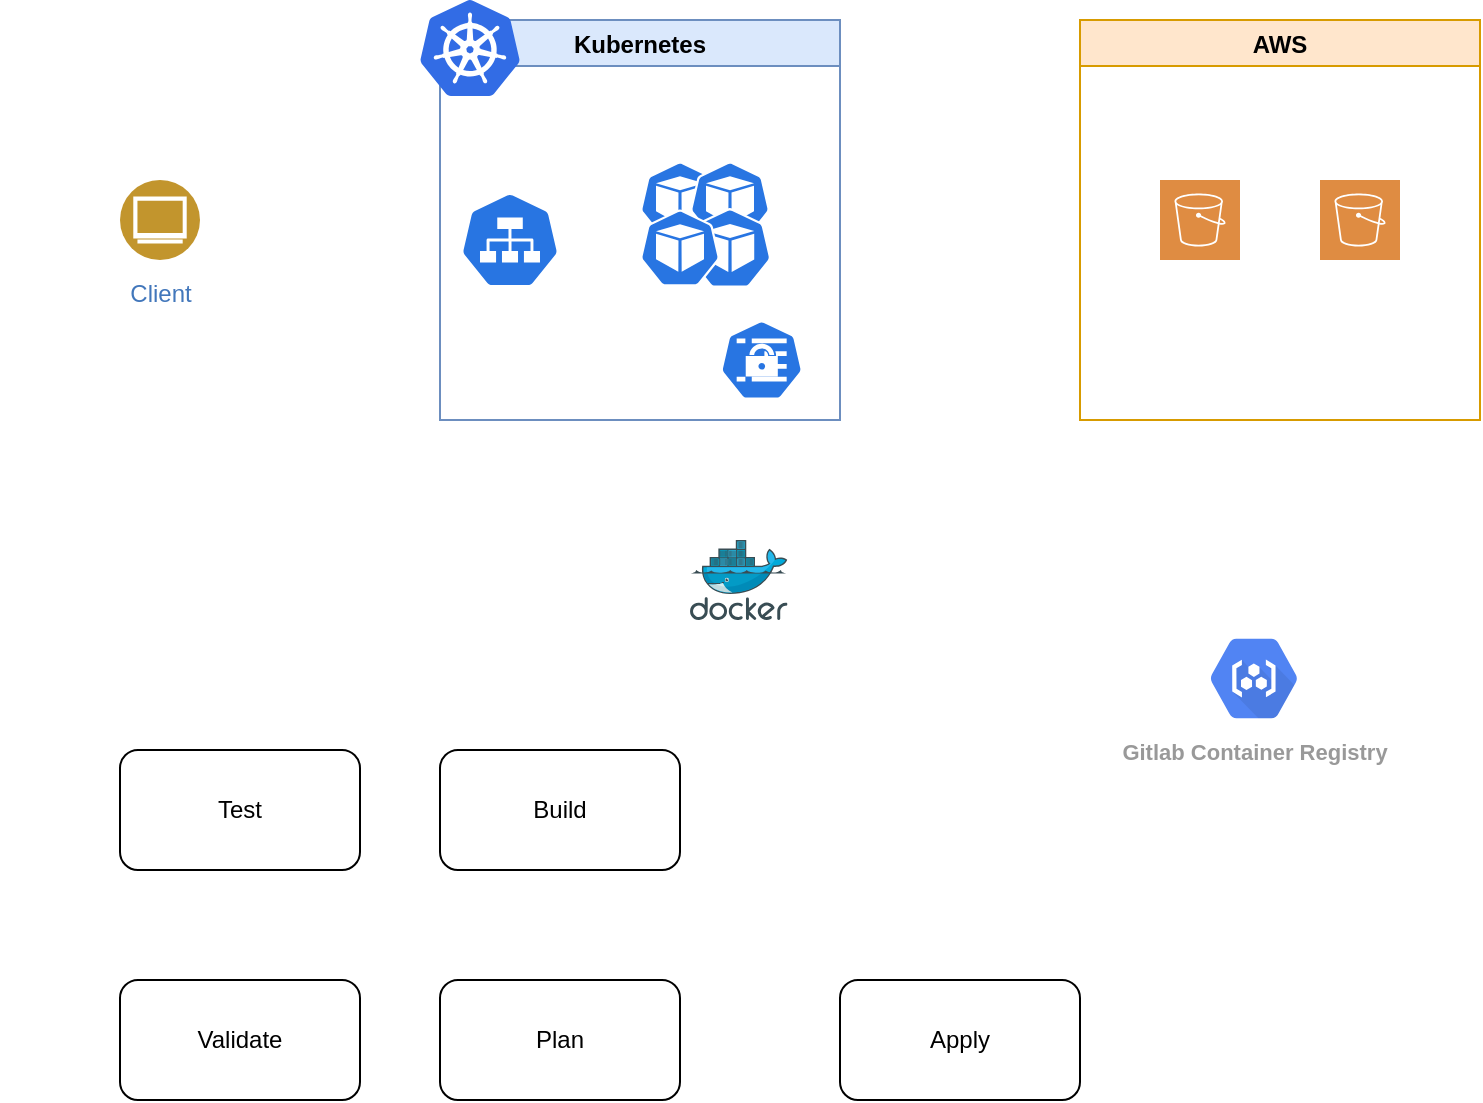 <mxfile version="17.4.5" type="gitlab"><diagram id="Um05-Uil4epsUVDhMjwu" name="Page-1"><mxGraphModel dx="1348" dy="693" grid="1" gridSize="10" guides="1" tooltips="1" connect="1" arrows="1" fold="1" page="1" pageScale="1" pageWidth="827" pageHeight="1169" math="0" shadow="0"><root><mxCell id="0"/><mxCell id="1" parent="0"/><mxCell id="DKcAij6jSDB3tuon3C6S-2" value="Client" style="aspect=fixed;perimeter=ellipsePerimeter;html=1;align=center;shadow=0;dashed=0;fontColor=#4277BB;labelBackgroundColor=#ffffff;fontSize=12;spacingTop=3;image;image=img/lib/ibm/users/browser.svg;" vertex="1" parent="1"><mxGeometry x="80" y="240" width="40" height="40" as="geometry"/></mxCell><mxCell id="DKcAij6jSDB3tuon3C6S-13" value="Kubernetes" style="swimlane;fillColor=#dae8fc;strokeColor=#6c8ebf;" vertex="1" parent="1"><mxGeometry x="240" y="160" width="200" height="200" as="geometry"/></mxCell><mxCell id="DKcAij6jSDB3tuon3C6S-9" value="" style="sketch=0;aspect=fixed;html=1;points=[];align=center;image;fontSize=12;image=img/lib/mscae/Kubernetes.svg;" vertex="1" parent="DKcAij6jSDB3tuon3C6S-13"><mxGeometry x="-10" y="-10" width="50" height="48" as="geometry"/></mxCell><mxCell id="DKcAij6jSDB3tuon3C6S-4" value="" style="sketch=0;html=1;dashed=0;whitespace=wrap;fillColor=#2875E2;strokeColor=#ffffff;points=[[0.005,0.63,0],[0.1,0.2,0],[0.9,0.2,0],[0.5,0,0],[0.995,0.63,0],[0.72,0.99,0],[0.5,1,0],[0.28,0.99,0]];shape=mxgraph.kubernetes.icon;prIcon=pod" vertex="1" parent="DKcAij6jSDB3tuon3C6S-13"><mxGeometry x="100" y="70" width="40" height="40" as="geometry"/></mxCell><mxCell id="DKcAij6jSDB3tuon3C6S-6" value="" style="sketch=0;html=1;dashed=0;whitespace=wrap;fillColor=#2875E2;strokeColor=#ffffff;points=[[0.005,0.63,0],[0.1,0.2,0],[0.9,0.2,0],[0.5,0,0],[0.995,0.63,0],[0.72,0.99,0],[0.5,1,0],[0.28,0.99,0]];shape=mxgraph.kubernetes.icon;prIcon=pod" vertex="1" parent="DKcAij6jSDB3tuon3C6S-13"><mxGeometry x="125" y="70" width="40" height="40" as="geometry"/></mxCell><mxCell id="DKcAij6jSDB3tuon3C6S-7" value="" style="sketch=0;html=1;dashed=0;whitespace=wrap;fillColor=#2875E2;strokeColor=#ffffff;points=[[0.005,0.63,0],[0.1,0.2,0],[0.9,0.2,0],[0.5,0,0],[0.995,0.63,0],[0.72,0.99,0],[0.5,1,0],[0.28,0.99,0]];shape=mxgraph.kubernetes.icon;prIcon=pod" vertex="1" parent="DKcAij6jSDB3tuon3C6S-13"><mxGeometry x="120" y="94" width="50" height="40" as="geometry"/></mxCell><mxCell id="DKcAij6jSDB3tuon3C6S-5" value="" style="sketch=0;html=1;dashed=0;whitespace=wrap;fillColor=#2875E2;strokeColor=#ffffff;points=[[0.005,0.63,0],[0.1,0.2,0],[0.9,0.2,0],[0.5,0,0],[0.995,0.63,0],[0.72,0.99,0],[0.5,1,0],[0.28,0.99,0]];shape=mxgraph.kubernetes.icon;prIcon=pod" vertex="1" parent="DKcAij6jSDB3tuon3C6S-13"><mxGeometry x="100" y="94" width="40" height="40" as="geometry"/></mxCell><mxCell id="DKcAij6jSDB3tuon3C6S-10" value="" style="sketch=0;html=1;dashed=0;whitespace=wrap;fillColor=#2875E2;strokeColor=#ffffff;points=[[0.005,0.63,0],[0.1,0.2,0],[0.9,0.2,0],[0.5,0,0],[0.995,0.63,0],[0.72,0.99,0],[0.5,1,0],[0.28,0.99,0]];shape=mxgraph.kubernetes.icon;prIcon=svc" vertex="1" parent="DKcAij6jSDB3tuon3C6S-13"><mxGeometry x="10" y="86" width="50" height="48" as="geometry"/></mxCell><mxCell id="DKcAij6jSDB3tuon3C6S-11" value="" style="sketch=0;html=1;dashed=0;whitespace=wrap;fillColor=#2875E2;strokeColor=#ffffff;points=[[0.005,0.63,0],[0.1,0.2,0],[0.9,0.2,0],[0.5,0,0],[0.995,0.63,0],[0.72,0.99,0],[0.5,1,0],[0.28,0.99,0]];shape=mxgraph.kubernetes.icon;prIcon=secret" vertex="1" parent="DKcAij6jSDB3tuon3C6S-13"><mxGeometry x="140" y="150" width="41.67" height="40" as="geometry"/></mxCell><mxCell id="DKcAij6jSDB3tuon3C6S-14" value="AWS" style="swimlane;fillColor=#ffe6cc;strokeColor=#d79b00;" vertex="1" parent="1"><mxGeometry x="560" y="160" width="200" height="200" as="geometry"/></mxCell><mxCell id="DKcAij6jSDB3tuon3C6S-1" value="" style="sketch=0;pointerEvents=1;shadow=0;dashed=0;html=1;strokeColor=none;fillColor=#DF8C42;labelPosition=center;verticalLabelPosition=bottom;verticalAlign=top;align=center;outlineConnect=0;shape=mxgraph.veeam2.aws_s3;" vertex="1" parent="DKcAij6jSDB3tuon3C6S-14"><mxGeometry x="40" y="80" width="40" height="40" as="geometry"/></mxCell><mxCell id="DKcAij6jSDB3tuon3C6S-16" value="" style="sketch=0;pointerEvents=1;shadow=0;dashed=0;html=1;strokeColor=none;fillColor=#DF8C42;labelPosition=center;verticalLabelPosition=bottom;verticalAlign=top;align=center;outlineConnect=0;shape=mxgraph.veeam2.aws_s3;" vertex="1" parent="DKcAij6jSDB3tuon3C6S-14"><mxGeometry x="120" y="80" width="40" height="40" as="geometry"/></mxCell><mxCell id="DKcAij6jSDB3tuon3C6S-17" value="" style="shape=image;html=1;verticalAlign=top;verticalLabelPosition=bottom;labelBackgroundColor=#ffffff;imageAspect=0;aspect=fixed;image=https://cdn4.iconfinder.com/data/icons/socialcones/508/Gitlab-128.png" vertex="1" parent="1"><mxGeometry x="20" y="545" width="40" height="40" as="geometry"/></mxCell><mxCell id="DKcAij6jSDB3tuon3C6S-18" value="" style="sketch=0;aspect=fixed;html=1;points=[];align=center;image;fontSize=12;image=img/lib/mscae/Docker.svg;" vertex="1" parent="1"><mxGeometry x="365" y="420" width="48.78" height="40" as="geometry"/></mxCell><mxCell id="DKcAij6jSDB3tuon3C6S-19" value="Test" style="rounded=1;whiteSpace=wrap;html=1;" vertex="1" parent="1"><mxGeometry x="80" y="525" width="120" height="60" as="geometry"/></mxCell><mxCell id="DKcAij6jSDB3tuon3C6S-20" value="Build" style="rounded=1;whiteSpace=wrap;html=1;" vertex="1" parent="1"><mxGeometry x="240" y="525" width="120" height="60" as="geometry"/></mxCell><mxCell id="DKcAij6jSDB3tuon3C6S-21" value="Validate" style="rounded=1;whiteSpace=wrap;html=1;" vertex="1" parent="1"><mxGeometry x="80" y="640" width="120" height="60" as="geometry"/></mxCell><mxCell id="DKcAij6jSDB3tuon3C6S-22" value="Plan" style="rounded=1;whiteSpace=wrap;html=1;" vertex="1" parent="1"><mxGeometry x="240" y="640" width="120" height="60" as="geometry"/></mxCell><mxCell id="DKcAij6jSDB3tuon3C6S-23" value="Apply" style="rounded=1;whiteSpace=wrap;html=1;" vertex="1" parent="1"><mxGeometry x="440" y="640" width="120" height="60" as="geometry"/></mxCell><mxCell id="DKcAij6jSDB3tuon3C6S-24" value="Gitlab Container Registry" style="sketch=0;html=1;fillColor=#5184F3;strokeColor=none;verticalAlign=top;labelPosition=center;verticalLabelPosition=bottom;align=center;spacingTop=-6;fontSize=11;fontStyle=1;fontColor=#999999;shape=mxgraph.gcp2.hexIcon;prIcon=container_registry" vertex="1" parent="1"><mxGeometry x="614" y="460" width="66" height="58.5" as="geometry"/></mxCell></root></mxGraphModel></diagram></mxfile>